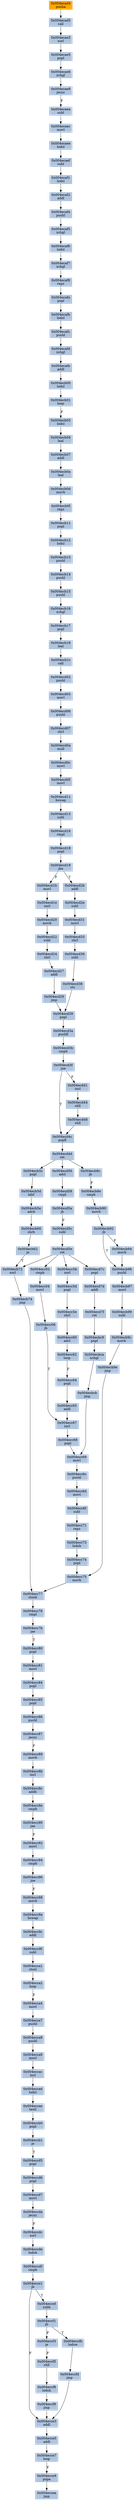 strict digraph G {
	graph [bgcolor=transparent,
		name=G
	];
	node [color=lightsteelblue,
		fillcolor=lightsteelblue,
		shape=rectangle,
		style=filled
	];
	"0x004ecb12"	[label="0x004ecb12
lodsl"];
	"0x004ecb13"	[label="0x004ecb13
pushl"];
	"0x004ecb12" -> "0x004ecb13"	[color="#000000"];
	"0x004ecd5e"	[label="0x004ecd5e
ret"];
	"0x004ecc02"	[label="0x004ecc02
cmpb"];
	"0x004ecd5e" -> "0x004ecc02"	[color="#000000"];
	"0x004ecc5b"	[label="0x004ecc5b
xorl"];
	"0x004ecd5e" -> "0x004ecc5b"	[color="#000000"];
	"0x004ecd7c"	[label="0x004ecd7c
popl"];
	"0x004ecd5e" -> "0x004ecd7c"	[color="#000000"];
	"0x004ecb72"	[label="0x004ecb72
xorl"];
	"0x004ecd5e" -> "0x004ecb72"	[color="#000000"];
	"0x004eccde"	[label="0x004eccde
lodsb"];
	"0x004eccdf"	[label="0x004eccdf
cmpb"];
	"0x004eccde" -> "0x004eccdf"	[color="#000000"];
	"0x004ecafd"	[label="0x004ecafd
xchgl"];
	"0x004ecafe"	[label="0x004ecafe
addl"];
	"0x004ecafd" -> "0x004ecafe"	[color="#000000"];
	"0x004ecafb"	[label="0x004ecafb
lodsl"];
	"0x004ecafc"	[label="0x004ecafc
pushl"];
	"0x004ecafb" -> "0x004ecafc"	[color="#000000"];
	"0x004ecc04"	[label="0x004ecc04
movl"];
	"0x004ecc02" -> "0x004ecc04"	[color="#000000"];
	"0x004ecc6c"	[label="0x004ecc6c
pushl"];
	"0x004ecc6d"	[label="0x004ecc6d
movl"];
	"0x004ecc6c" -> "0x004ecc6d"	[color="#000000"];
	"0x004ecb04"	[label="0x004ecb04
leal"];
	"0x004ecb07"	[label="0x004ecb07
addl"];
	"0x004ecb04" -> "0x004ecb07"	[color="#000000"];
	"0x004ecd33"	[label="0x004ecd33
shrl"];
	"0x004ecd36"	[label="0x004ecd36
subl"];
	"0x004ecd33" -> "0x004ecd36"	[color="#000000"];
	"0x004ecce7"	[label="0x004ecce7
loop"];
	"0x004ecce9"	[label="0x004ecce9
popa"];
	"0x004ecce7" -> "0x004ecce9"	[color="#000000",
		label=F];
	"0x004eccb0"	[label="0x004eccb0
popl"];
	"0x004eccb1"	[label="0x004eccb1
je"];
	"0x004eccb0" -> "0x004eccb1"	[color="#000000"];
	"0x004ecbcb"	[label="0x004ecbcb
jmp"];
	"0x004ecc69"	[label="0x004ecc69
movl"];
	"0x004ecbcb" -> "0x004ecc69"	[color="#000000"];
	"0x004ecc73"	[label="0x004ecc73
lodsb"];
	"0x004ecc74"	[label="0x004ecc74
popl"];
	"0x004ecc73" -> "0x004ecc74"	[color="#000000"];
	"0x004ecca8"	[label="0x004ecca8
pushl"];
	"0x004ecca9"	[label="0x004ecca9
movl"];
	"0x004ecca8" -> "0x004ecca9"	[color="#000000"];
	"0x004ecc7b"	[label="0x004ecc7b
jae"];
	"0x004ecc80"	[label="0x004ecc80
popl"];
	"0x004ecc7b" -> "0x004ecc80"	[color="#000000",
		label=T];
	"0x004ecd4c"	[label="0x004ecd4c
popfl"];
	"0x004ecd4d"	[label="0x004ecd4d
ret"];
	"0x004ecd4c" -> "0x004ecd4d"	[color="#000000"];
	"0x004ecd7f"	[label="0x004ecd7f
ret"];
	"0x004ecbc9"	[label="0x004ecbc9
popl"];
	"0x004ecd7f" -> "0x004ecbc9"	[color="#000000"];
	"0x004ecb96"	[label="0x004ecb96
pushl"];
	"0x004ecb97"	[label="0x004ecb97
movl"];
	"0x004ecb96" -> "0x004ecb97"	[color="#000000"];
	"0x004eccda"	[label="0x004eccda
jecxz"];
	"0x004eccdc"	[label="0x004eccdc
xorl"];
	"0x004eccda" -> "0x004eccdc"	[color="#000000",
		label=F];
	"0x004ecb01"	[label="0x004ecb01
loop"];
	"0x004ecb03"	[label="0x004ecb03
lodsl"];
	"0x004ecb01" -> "0x004ecb03"	[color="#000000",
		label=F];
	"0x004ecd06"	[label="0x004ecd06
pushl"];
	"0x004ecd07"	[label="0x004ecd07
shrl"];
	"0x004ecd06" -> "0x004ecd07"	[color="#000000"];
	"0x004ecc06"	[label="0x004ecc06
jb"];
	"0x004ecc04" -> "0x004ecc06"	[color="#000000"];
	"0x004ecb5c"	[label="0x004ecb5c
popl"];
	"0x004ecb5d"	[label="0x004ecb5d
lahf"];
	"0x004ecb5c" -> "0x004ecb5d"	[color="#000000"];
	"0x004ecc75"	[label="0x004ecc75
movb"];
	"0x004ecc74" -> "0x004ecc75"	[color="#000000"];
	"0x004ecaec"	[label="0x004ecaec
movl"];
	"0x004ecaee"	[label="0x004ecaee
lodsl"];
	"0x004ecaec" -> "0x004ecaee"	[color="#000000"];
	"0x004ecb1c"	[label="0x004ecb1c
call"];
	"0x004ecd02"	[label="0x004ecd02
pushl"];
	"0x004ecb1c" -> "0x004ecd02"	[color="#000000"];
	"0x004ecd38"	[label="0x004ecd38
stc"];
	"0x004ecd36" -> "0x004ecd38"	[color="#000000"];
	"0x004eccac"	[label="0x004eccac
incl"];
	"0x004ecca9" -> "0x004eccac"	[color="#000000"];
	"0x004eccd7"	[label="0x004eccd7
movl"];
	"0x004eccd7" -> "0x004eccda"	[color="#000000"];
	"0x004ecc81"	[label="0x004ecc81
movl"];
	"0x004ecc80" -> "0x004ecc81"	[color="#000000"];
	"0x004eccad"	[label="0x004eccad
lodsl"];
	"0x004eccac" -> "0x004eccad"	[color="#000000"];
	"0x004ecb17"	[label="0x004ecb17
popl"];
	"0x004ecb18"	[label="0x004ecb18
leal"];
	"0x004ecb17" -> "0x004ecb18"	[color="#000000"];
	"0x004ecb0f"	[label="0x004ecb0f
repz"];
	"0x004ecb11"	[label="0x004ecb11
popl"];
	"0x004ecb0f" -> "0x004ecb11"	[color="#000000"];
	"0x004ecd56"	[label="0x004ecd56
adcl"];
	"0x004ecd58"	[label="0x004ecd58
cmpl"];
	"0x004ecd56" -> "0x004ecd58"	[color="#000000"];
	"0x004ecd1e"	[label="0x004ecd1e
xorl"];
	"0x004ecd20"	[label="0x004ecd20
movb"];
	"0x004ecd1e" -> "0x004ecd20"	[color="#000000"];
	"0x004ecd5c"	[label="0x004ecd5c
subl"];
	"0x004ecd5c" -> "0x004ecd5e"	[color="#000000"];
	"0x004ecce5"	[label="0x004ecce5
addl"];
	"0x004ecce5" -> "0x004ecce7"	[color="#000000"];
	"0x004ecc9f"	[label="0x004ecc9f
subl"];
	"0x004ecca1"	[label="0x004ecca1
stosl"];
	"0x004ecc9f" -> "0x004ecca1"	[color="#000000"];
	"0x004ecb62"	[label="0x004ecb62
je"];
	"0x004ecb62" -> "0x004ecb72"	[color="#000000",
		label=T];
	"0x004eccae"	[label="0x004eccae
testl"];
	"0x004eccae" -> "0x004eccb0"	[color="#000000"];
	"0x004ecc98"	[label="0x004ecc98
movb"];
	"0x004ecc9a"	[label="0x004ecc9a
bswap"];
	"0x004ecc98" -> "0x004ecc9a"	[color="#000000"];
	"0x004ecd7d"	[label="0x004ecd7d
addl"];
	"0x004ecd7d" -> "0x004ecd7f"	[color="#000000"];
	"0x004ecd0a"	[label="0x004ecd0a
mull"];
	"0x004ecd07" -> "0x004ecd0a"	[color="#000000"];
	"0x004ecaef"	[label="0x004ecaef
subl"];
	"0x004ecaf1"	[label="0x004ecaf1
lodsl"];
	"0x004ecaef" -> "0x004ecaf1"	[color="#000000"];
	"0x004ecb74"	[label="0x004ecb74
jmp"];
	"0x004ecc77"	[label="0x004ecc77
stosb"];
	"0x004ecb74" -> "0x004ecc77"	[color="#000000"];
	"0x004ecd5a"	[label="0x004ecd5a
jb"];
	"0x004ecd58" -> "0x004ecd5a"	[color="#000000"];
	"0x004ecafc" -> "0x004ecafd"	[color="#000000"];
	"0x004ecc68"	[label="0x004ecc68
popl"];
	"0x004ecc68" -> "0x004ecc69"	[color="#000000"];
	"0x004ecc67"	[label="0x004ecc67
incl"];
	"0x004ecc06" -> "0x004ecc67"	[color="#000000",
		label=T];
	"0x004ecc8b"	[label="0x004ecc8b
incl"];
	"0x004ecc8c"	[label="0x004ecc8c
addb"];
	"0x004ecc8b" -> "0x004ecc8c"	[color="#000000"];
	"0x004eccea"	[label="0x004eccea
jmp"];
	"0x004ecc92"	[label="0x004ecc92
movl"];
	"0x004ecc94"	[label="0x004ecc94
cmpb"];
	"0x004ecc92" -> "0x004ecc94"	[color="#000000"];
	"0x004ecd29"	[label="0x004ecd29
jmp"];
	"0x004ecd39"	[label="0x004ecd39
popl"];
	"0x004ecd29" -> "0x004ecd39"	[color="#000000"];
	"0x004ecd22"	[label="0x004ecd22
subl"];
	"0x004ecd24"	[label="0x004ecd24
shrl"];
	"0x004ecd22" -> "0x004ecd24"	[color="#000000"];
	"0x004ecc90"	[label="0x004ecc90
jae"];
	"0x004ecc90" -> "0x004ecc92"	[color="#000000",
		label=F];
	"0x004ecd11"	[label="0x004ecd11
bswap"];
	"0x004ecd13"	[label="0x004ecd13
subl"];
	"0x004ecd11" -> "0x004ecd13"	[color="#000000"];
	"0x004eccf1"	[label="0x004eccf1
jb"];
	"0x004eccf3"	[label="0x004eccf3
je"];
	"0x004eccf1" -> "0x004eccf3"	[color="#000000",
		label=F];
	"0x004eccfb"	[label="0x004eccfb
lodsw"];
	"0x004eccf1" -> "0x004eccfb"	[color="#000000",
		label=T];
	"0x004ecafa"	[label="0x004ecafa
popl"];
	"0x004ecafa" -> "0x004ecafb"	[color="#000000"];
	"0x004ecc5e"	[label="0x004ecc5e
shrl"];
	"0x004ecc60"	[label="0x004ecc60
adcl"];
	"0x004ecc5e" -> "0x004ecc60"	[color="#000000"];
	"0x004eccf5"	[label="0x004eccf5
shll"];
	"0x004eccf3" -> "0x004eccf5"	[color="#000000",
		label=F];
	"0x004ecc8e"	[label="0x004ecc8e
cmpb"];
	"0x004ecc8e" -> "0x004ecc90"	[color="#000000"];
	"0x004ecb14"	[label="0x004ecb14
pushl"];
	"0x004ecb15"	[label="0x004ecb15
pushl"];
	"0x004ecb14" -> "0x004ecb15"	[color="#000000"];
	"0x004ecc69" -> "0x004ecc6c"	[color="#000000"];
	"0x004ecb00"	[label="0x004ecb00
lodsl"];
	"0x004ecb00" -> "0x004ecb01"	[color="#000000"];
	"0x004ecd20" -> "0x004ecd22"	[color="#000000"];
	"0x004eccf9"	[label="0x004eccf9
jmp"];
	"0x004ecce3"	[label="0x004ecce3
addl"];
	"0x004eccf9" -> "0x004ecce3"	[color="#000000"];
	"0x004ecb60"	[label="0x004ecb60
shrb"];
	"0x004ecb60" -> "0x004ecb62"	[color="#000000"];
	"0x004ecad5"	[label="0x004ecad5
call"];
	"0x004ecae3"	[label="0x004ecae3
xorl"];
	"0x004ecad5" -> "0x004ecae3"	[color="#000000"];
	"0x004ecca2"	[label="0x004ecca2
loop"];
	"0x004ecca1" -> "0x004ecca2"	[color="#000000"];
	"0x004ecaf5"	[label="0x004ecaf5
xchgl"];
	"0x004ecaf6"	[label="0x004ecaf6
lodsl"];
	"0x004ecaf5" -> "0x004ecaf6"	[color="#000000"];
	"0x004ecc62"	[label="0x004ecc62
loop"];
	"0x004ecc60" -> "0x004ecc62"	[color="#000000"];
	"0x004ecb90"	[label="0x004ecb90
movb"];
	"0x004ecb92"	[label="0x004ecb92
jb"];
	"0x004ecb90" -> "0x004ecb92"	[color="#000000"];
	"0x004ecb99"	[label="0x004ecb99
subl"];
	"0x004ecb9c"	[label="0x004ecb9c
movb"];
	"0x004ecb99" -> "0x004ecb9c"	[color="#000000"];
	"0x004ecc84"	[label="0x004ecc84
popl"];
	"0x004ecc81" -> "0x004ecc84"	[color="#000000"];
	"0x004ecd18"	[label="0x004ecd18
popl"];
	"0x004ecd19"	[label="0x004ecd19
jbe"];
	"0x004ecd18" -> "0x004ecd19"	[color="#000000"];
	"0x004ecb8c"	[label="0x004ecb8c
jb"];
	"0x004ecb8e"	[label="0x004ecb8e
cmpb"];
	"0x004ecb8c" -> "0x004ecb8e"	[color="#000000",
		label=F];
	"0x004ecce1"	[label="0x004ecce1
jb"];
	"0x004eccef"	[label="0x004eccef
subb"];
	"0x004ecce1" -> "0x004eccef"	[color="#000000",
		label=T];
	"0x004ecce1" -> "0x004ecce3"	[color="#000000",
		label=F];
	"0x004ecaf2"	[label="0x004ecaf2
addl"];
	"0x004ecaf4"	[label="0x004ecaf4
pushl"];
	"0x004ecaf2" -> "0x004ecaf4"	[color="#000000"];
	"0x004ecb16"	[label="0x004ecb16
xchgl"];
	"0x004ecb16" -> "0x004ecb17"	[color="#000000"];
	"0x004ecc5d"	[label="0x004ecc5d
popl"];
	"0x004ecc5b" -> "0x004ecc5d"	[color="#000000"];
	"0x004ecc71"	[label="0x004ecc71
repz"];
	"0x004ecc71" -> "0x004ecc73"	[color="#000000"];
	"0x004ecb9e"	[label="0x004ecb9e
jmp"];
	"0x004ecb9e" -> "0x004ecc75"	[color="#000000"];
	"0x004ecc85"	[label="0x004ecc85
popl"];
	"0x004ecc86"	[label="0x004ecc86
pushl"];
	"0x004ecc85" -> "0x004ecc86"	[color="#000000"];
	"0x004ecc87"	[label="0x004ecc87
jecxz"];
	"0x004ecc86" -> "0x004ecc87"	[color="#000000"];
	"0x004ecd0c"	[label="0x004ecd0c
movl"];
	"0x004ecd0a" -> "0x004ecd0c"	[color="#000000"];
	"0x004ecad4"	[color=lightgrey,
		fillcolor=orange,
		label="0x004ecad4
pusha"];
	"0x004ecad4" -> "0x004ecad5"	[color="#000000"];
	"0x004ecb5e"	[label="0x004ecb5e
adcb"];
	"0x004ecb5d" -> "0x004ecb5e"	[color="#000000"];
	"0x004ecbca"	[label="0x004ecbca
xchgl"];
	"0x004ecbca" -> "0x004ecbcb"	[color="#000000"];
	"0x004eccfd"	[label="0x004eccfd
jmp"];
	"0x004eccfd" -> "0x004ecce3"	[color="#000000"];
	"0x004ecc5d" -> "0x004ecc5e"	[color="#000000"];
	"0x004ecd3a"	[label="0x004ecd3a
pushfl"];
	"0x004ecd3b"	[label="0x004ecd3b
cmpb"];
	"0x004ecd3a" -> "0x004ecd3b"	[color="#000000"];
	"0x004ecb0a"	[label="0x004ecb0a
leal"];
	"0x004ecb07" -> "0x004ecb0a"	[color="#000000"];
	"0x004ecb15" -> "0x004ecb16"	[color="#000000"];
	"0x004eccdf" -> "0x004ecce1"	[color="#000000"];
	"0x004ecae5"	[label="0x004ecae5
popl"];
	"0x004ecae3" -> "0x004ecae5"	[color="#000000"];
	"0x004ecb13" -> "0x004ecb14"	[color="#000000"];
	"0x004eccf8"	[label="0x004eccf8
lodsb"];
	"0x004eccf8" -> "0x004eccf9"	[color="#000000"];
	"0x004ecaee" -> "0x004ecaef"	[color="#000000"];
	"0x004ecb18" -> "0x004ecb1c"	[color="#000000"];
	"0x004ecaf7"	[label="0x004ecaf7
xchgl"];
	"0x004ecaf8"	[label="0x004ecaf8
repz"];
	"0x004ecaf7" -> "0x004ecaf8"	[color="#000000"];
	"0x004eccf5" -> "0x004eccf8"	[color="#000000"];
	"0x004ecc89"	[label="0x004ecc89
movb"];
	"0x004ecc87" -> "0x004ecc89"	[color="#000000",
		label=F];
	"0x004ecd48"	[label="0x004ecd48
shll"];
	"0x004ecd48" -> "0x004ecd4c"	[color="#000000"];
	"0x004ecb9c" -> "0x004ecb9e"	[color="#000000"];
	"0x004ecd27"	[label="0x004ecd27
addl"];
	"0x004ecd24" -> "0x004ecd27"	[color="#000000"];
	"0x004ecae6"	[label="0x004ecae6
xchgl"];
	"0x004ecae5" -> "0x004ecae6"	[color="#000000"];
	"0x004ecc78"	[label="0x004ecc78
cmpl"];
	"0x004ecc77" -> "0x004ecc78"	[color="#000000"];
	"0x004ecd1b"	[label="0x004ecd1b
movl"];
	"0x004ecd19" -> "0x004ecd1b"	[color="#000000",
		label=F];
	"0x004ecd2b"	[label="0x004ecd2b
addl"];
	"0x004ecd19" -> "0x004ecd2b"	[color="#000000",
		label=T];
	"0x004ecb03" -> "0x004ecb04"	[color="#000000"];
	"0x004ecd2e"	[label="0x004ecd2e
subl"];
	"0x004ecd31"	[label="0x004ecd31
movl"];
	"0x004ecd2e" -> "0x004ecd31"	[color="#000000"];
	"0x004ecd41"	[label="0x004ecd41
incl"];
	"0x004ecd44"	[label="0x004ecd44
shll"];
	"0x004ecd41" -> "0x004ecd44"	[color="#000000"];
	"0x004ecaea"	[label="0x004ecaea
subl"];
	"0x004ecaea" -> "0x004ecaec"	[color="#000000"];
	"0x004eccef" -> "0x004eccf1"	[color="#000000"];
	"0x004ecbc9" -> "0x004ecbca"	[color="#000000"];
	"0x004ecb94"	[label="0x004ecb94
movb"];
	"0x004ecb94" -> "0x004ecb96"	[color="#000000"];
	"0x004eccdc" -> "0x004eccde"	[color="#000000"];
	"0x004ecd27" -> "0x004ecd29"	[color="#000000"];
	"0x004ecc84" -> "0x004ecc85"	[color="#000000"];
	"0x004ecd16"	[label="0x004ecd16
cmpl"];
	"0x004ecd16" -> "0x004ecd18"	[color="#000000"];
	"0x004ecb11" -> "0x004ecb12"	[color="#000000"];
	"0x004ecd03"	[label="0x004ecd03
movl"];
	"0x004ecd02" -> "0x004ecd03"	[color="#000000"];
	"0x004ecb0d"	[label="0x004ecb0d
movb"];
	"0x004ecb0d" -> "0x004ecb0f"	[color="#000000"];
	"0x004ecd3f"	[label="0x004ecd3f
jne"];
	"0x004ecd3f" -> "0x004ecd4c"	[color="#000000",
		label=T];
	"0x004ecd3f" -> "0x004ecd41"	[color="#000000",
		label=F];
	"0x004ecc8c" -> "0x004ecc8e"	[color="#000000"];
	"0x004ecafe" -> "0x004ecb00"	[color="#000000"];
	"0x004ecc6f"	[label="0x004ecc6f
subl"];
	"0x004ecc6d" -> "0x004ecc6f"	[color="#000000"];
	"0x004ecc78" -> "0x004ecc7b"	[color="#000000"];
	"0x004ecd13" -> "0x004ecd16"	[color="#000000"];
	"0x004ecc9c"	[label="0x004ecc9c
addl"];
	"0x004ecc9c" -> "0x004ecc9f"	[color="#000000"];
	"0x004ecb0a" -> "0x004ecb0d"	[color="#000000"];
	"0x004ecc96"	[label="0x004ecc96
jne"];
	"0x004ecc94" -> "0x004ecc96"	[color="#000000"];
	"0x004ecb97" -> "0x004ecb99"	[color="#000000"];
	"0x004ecd3b" -> "0x004ecd3f"	[color="#000000"];
	"0x004eccd5"	[label="0x004eccd5
popl"];
	"0x004eccd6"	[label="0x004eccd6
popl"];
	"0x004eccd5" -> "0x004eccd6"	[color="#000000"];
	"0x004ecd31" -> "0x004ecd33"	[color="#000000"];
	"0x004ecd44" -> "0x004ecd48"	[color="#000000"];
	"0x004ecd5a" -> "0x004ecd5c"	[color="#000000",
		label=F];
	"0x004ecd1b" -> "0x004ecd1e"	[color="#000000"];
	"0x004ecd4d" -> "0x004ecb5c"	[color="#000000"];
	"0x004ecd4d" -> "0x004ecd56"	[color="#000000"];
	"0x004ecd4d" -> "0x004ecb8c"	[color="#000000"];
	"0x004ecae8"	[label="0x004ecae8
jecxz"];
	"0x004ecae8" -> "0x004ecaea"	[color="#000000",
		label=F];
	"0x004eccb1" -> "0x004eccd5"	[color="#000000",
		label=T];
	"0x004ecc89" -> "0x004ecc8b"	[color="#000000"];
	"0x004ecaf6" -> "0x004ecaf7"	[color="#000000"];
	"0x004ecd7c" -> "0x004ecd7d"	[color="#000000"];
	"0x004ecaf8" -> "0x004ecafa"	[color="#000000"];
	"0x004eccfb" -> "0x004eccfd"	[color="#000000"];
	"0x004eccad" -> "0x004eccae"	[color="#000000"];
	"0x004ecce3" -> "0x004ecce5"	[color="#000000"];
	"0x004ecc64"	[label="0x004ecc64
popl"];
	"0x004ecc65"	[label="0x004ecc65
addl"];
	"0x004ecc64" -> "0x004ecc65"	[color="#000000"];
	"0x004ecc9a" -> "0x004ecc9c"	[color="#000000"];
	"0x004ecc96" -> "0x004ecc98"	[color="#000000",
		label=F];
	"0x004ecce9" -> "0x004eccea"	[color="#000000"];
	"0x004ecd39" -> "0x004ecd3a"	[color="#000000"];
	"0x004ecd38" -> "0x004ecd39"	[color="#000000"];
	"0x004ecca4"	[label="0x004ecca4
movl"];
	"0x004ecca2" -> "0x004ecca4"	[color="#000000",
		label=F];
	"0x004ecc62" -> "0x004ecc64"	[color="#000000",
		label=F];
	"0x004ecca7"	[label="0x004ecca7
pushl"];
	"0x004ecca4" -> "0x004ecca7"	[color="#000000"];
	"0x004ecc67" -> "0x004ecc68"	[color="#000000"];
	"0x004ecae6" -> "0x004ecae8"	[color="#000000"];
	"0x004ecca7" -> "0x004ecca8"	[color="#000000"];
	"0x004eccd6" -> "0x004eccd7"	[color="#000000"];
	"0x004ecd03" -> "0x004ecd06"	[color="#000000"];
	"0x004ecaf4" -> "0x004ecaf5"	[color="#000000"];
	"0x004ecaf1" -> "0x004ecaf2"	[color="#000000"];
	"0x004ecb72" -> "0x004ecb74"	[color="#000000"];
	"0x004ecd0f"	[label="0x004ecd0f
movl"];
	"0x004ecd0f" -> "0x004ecd11"	[color="#000000"];
	"0x004ecc6f" -> "0x004ecc71"	[color="#000000"];
	"0x004ecc65" -> "0x004ecc67"	[color="#000000"];
	"0x004ecb92" -> "0x004ecb96"	[color="#000000",
		label=T];
	"0x004ecb92" -> "0x004ecb94"	[color="#000000",
		label=F];
	"0x004ecd2b" -> "0x004ecd2e"	[color="#000000"];
	"0x004ecd0c" -> "0x004ecd0f"	[color="#000000"];
	"0x004ecb8e" -> "0x004ecb90"	[color="#000000"];
	"0x004ecc75" -> "0x004ecc77"	[color="#000000"];
	"0x004ecb5e" -> "0x004ecb60"	[color="#000000"];
}
